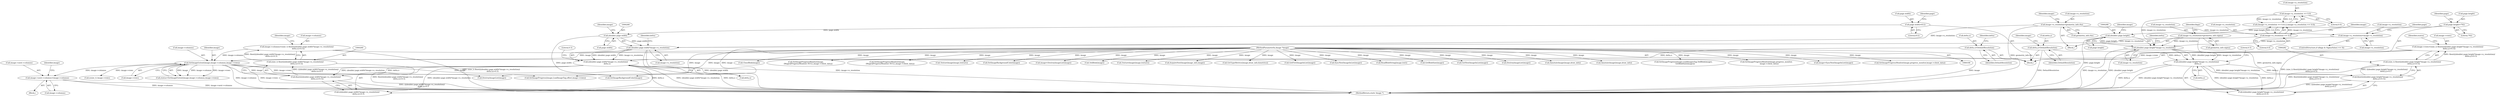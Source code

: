 digraph "0_ImageMagick_f6e9d0d9955e85bdd7540b251cd50d598dacc5e6_66@pointer" {
"1000665" [label="(Call,image->next->columns=image->columns)"];
"1000301" [label="(Call,SetImageExtent(image,image->columns,image->rows))"];
"1000108" [label="(MethodParameterIn,Image *image)"];
"1000255" [label="(Call,image->columns=(size_t) floor((((double) page.width*image->x_resolution)/\n     delta.x)+0.5))"];
"1000259" [label="(Call,(size_t) floor((((double) page.width*image->x_resolution)/\n     delta.x)+0.5))"];
"1000261" [label="(Call,floor((((double) page.width*image->x_resolution)/\n     delta.x)+0.5))"];
"1000263" [label="(Call,((double) page.width*image->x_resolution)/\n     delta.x)"];
"1000264" [label="(Call,(double) page.width*image->x_resolution)"];
"1000265" [label="(Call,(double) page.width)"];
"1000219" [label="(Call,page.width=612)"];
"1000192" [label="(Call,image->x_resolution=geometry_info.rho)"];
"1000173" [label="(Call,image->x_resolution == 0.0)"];
"1000161" [label="(Call,delta.x=DefaultResolution)"];
"1000277" [label="(Call,image->rows=(size_t) floor((((double) page.height*image->y_resolution)/\n     delta.y)+0.5))"];
"1000281" [label="(Call,(size_t) floor((((double) page.height*image->y_resolution)/\n     delta.y)+0.5))"];
"1000283" [label="(Call,floor((((double) page.height*image->y_resolution)/\n     delta.y)+0.5))"];
"1000285" [label="(Call,((double) page.height*image->y_resolution)/\n     delta.y)"];
"1000286" [label="(Call,(double) page.height*image->y_resolution)"];
"1000287" [label="(Call,(double) page.height)"];
"1000224" [label="(Call,page.height=792)"];
"1000199" [label="(Call,image->y_resolution=geometry_info.sigma)"];
"1000178" [label="(Call,image->y_resolution == 0.0)"];
"1000212" [label="(Call,image->y_resolution=image->x_resolution)"];
"1000166" [label="(Call,delta.y=DefaultResolution)"];
"1000162" [label="(Call,delta.x)"];
"1000193" [label="(Call,image->x_resolution)"];
"1000295" [label="(Call,delta.y)"];
"1000287" [label="(Call,(double) page.height)"];
"1000277" [label="(Call,image->rows=(size_t) floor((((double) page.height*image->y_resolution)/\n     delta.y)+0.5))"];
"1000165" [label="(Identifier,DefaultResolution)"];
"1000302" [label="(Identifier,image)"];
"1000765" [label="(Call,CloseBlob(image))"];
"1000300" [label="(Identifier,status)"];
"1000212" [label="(Call,image->y_resolution=image->x_resolution)"];
"1000223" [label="(Literal,612)"];
"1000296" [label="(Identifier,delta)"];
"1000262" [label="(Call,(((double) page.width*image->x_resolution)/\n     delta.x)+0.5)"];
"1000255" [label="(Call,image->columns=(size_t) floor((((double) page.width*image->x_resolution)/\n     delta.x)+0.5))"];
"1000221" [label="(Identifier,page)"];
"1000200" [label="(Call,image->y_resolution)"];
"1000723" [label="(Call,SetImageProgressMonitor(image,\n        (MagickProgressMonitor) NULL,image->client_data))"];
"1000267" [label="(Call,page.width)"];
"1000301" [label="(Call,SetImageExtent(image,image->columns,image->rows))"];
"1000183" [label="(Block,)"];
"1000225" [label="(Call,page.height)"];
"1000321" [label="(Call,DestroyImageList(image))"];
"1000172" [label="(Call,(image->x_resolution == 0.0) || (image->y_resolution == 0.0))"];
"1000203" [label="(Call,geometry_info.sigma)"];
"1000281" [label="(Call,(size_t) floor((((double) page.height*image->y_resolution)/\n     delta.y)+0.5))"];
"1000168" [label="(Identifier,delta)"];
"1000274" [label="(Identifier,delta)"];
"1000600" [label="(Call,SetImageProgressMonitor(image,\n          (MagickProgressMonitor) NULL,image->client_data))"];
"1000174" [label="(Call,image->x_resolution)"];
"1000733" [label="(Call,TextureImage(image,texture))"];
"1000261" [label="(Call,floor((((double) page.width*image->x_resolution)/\n     delta.x)+0.5))"];
"1000697" [label="(Call,SetImageBackgroundColor(image))"];
"1000273" [label="(Call,delta.x)"];
"1000213" [label="(Call,image->y_resolution)"];
"1000306" [label="(Call,image->rows)"];
"1000666" [label="(Call,image->next->columns)"];
"1000224" [label="(Call,page.height=792)"];
"1000175" [label="(Identifier,image)"];
"1000657" [label="(Call,image=DestroyImageList(image))"];
"1000178" [label="(Call,image->y_resolution == 0.0)"];
"1000292" [label="(Call,image->y_resolution)"];
"1000270" [label="(Call,image->x_resolution)"];
"1000228" [label="(Literal,792)"];
"1000704" [label="(Call,TellBlob(image))"];
"1000284" [label="(Call,(((double) page.height*image->y_resolution)/\n     delta.y)+0.5)"];
"1000161" [label="(Call,delta.x=DefaultResolution)"];
"1000170" [label="(Identifier,DefaultResolution)"];
"1000610" [label="(Call,TextureImage(image,texture))"];
"1000665" [label="(Call,image->next->columns=image->columns)"];
"1000646" [label="(Call,AcquireNextImage(image_info,image))"];
"1000286" [label="(Call,(double) page.height*image->y_resolution)"];
"1000166" [label="(Call,delta.y=DefaultResolution)"];
"1000173" [label="(Call,image->x_resolution == 0.0)"];
"1000299" [label="(Call,status=SetImageExtent(image,image->columns,image->rows))"];
"1000428" [label="(Call,GetTypeMetrics(image,draw_info,&metrics))"];
"1000259" [label="(Call,(size_t) floor((((double) page.width*image->x_resolution)/\n     delta.x)+0.5))"];
"1000677" [label="(Identifier,image)"];
"1000768" [label="(Call,GetFirstImageInList(image))"];
"1000558" [label="(Call,SetImageProgress(image,LoadImageTag,offset,image->rows))"];
"1000196" [label="(Call,geometry_info.rho)"];
"1000265" [label="(Call,(double) page.width)"];
"1000283" [label="(Call,floor((((double) page.height*image->y_resolution)/\n     delta.y)+0.5))"];
"1000289" [label="(Call,page.height)"];
"1000685" [label="(Call,SyncNextImageInList(image))"];
"1000303" [label="(Call,image->columns)"];
"1000572" [label="(Call,ReadBlobString(image,text))"];
"1000219" [label="(Call,page.width=612)"];
"1000706" [label="(Call,GetBlobSize(image))"];
"1000383" [label="(Call,SetImageBackgroundColor(image))"];
"1000192" [label="(Call,image->x_resolution=geometry_info.rho)"];
"1000177" [label="(Literal,0.0)"];
"1000231" [label="(Identifier,page)"];
"1000182" [label="(Literal,0.0)"];
"1000579" [label="(Call,(ssize_t) image->rows)"];
"1000278" [label="(Call,image->rows)"];
"1000179" [label="(Call,image->y_resolution)"];
"1000279" [label="(Identifier,image)"];
"1000298" [label="(Literal,0.5)"];
"1000256" [label="(Call,image->columns)"];
"1000271" [label="(Identifier,image)"];
"1000111" [label="(Block,)"];
"1000226" [label="(Identifier,page)"];
"1000209" [label="(Identifier,flags)"];
"1000206" [label="(ControlStructure,if ((flags & SigmaValue) == 0))"];
"1000285" [label="(Call,((double) page.height*image->y_resolution)/\n     delta.y)"];
"1000770" [label="(MethodReturn,static Image *)"];
"1000651" [label="(Call,GetNextImageInList(image))"];
"1000201" [label="(Identifier,image)"];
"1000167" [label="(Call,delta.y)"];
"1000519" [label="(Block,)"];
"1000659" [label="(Call,DestroyImageList(image))"];
"1000180" [label="(Identifier,image)"];
"1000276" [label="(Literal,0.5)"];
"1000216" [label="(Call,image->x_resolution)"];
"1000264" [label="(Call,(double) page.width*image->x_resolution)"];
"1000671" [label="(Call,image->columns)"];
"1000746" [label="(Call,AnnotateImage(image,draw_info))"];
"1000293" [label="(Identifier,image)"];
"1000623" [label="(Call,AnnotateImage(image,draw_info))"];
"1000263" [label="(Call,((double) page.width*image->x_resolution)/\n     delta.x)"];
"1000220" [label="(Call,page.width)"];
"1000199" [label="(Call,image->y_resolution=geometry_info.sigma)"];
"1000701" [label="(Call,SetImageProgress(image,LoadImagesTag,TellBlob(image),\n      GetBlobSize(image)))"];
"1000615" [label="(Call,SetImageProgressMonitor(image,progress_monitor,\n          image->client_data))"];
"1000683" [label="(Call,image=SyncNextImageInList(image))"];
"1000108" [label="(MethodParameterIn,Image *image)"];
"1000738" [label="(Call,SetImageProgressMonitor(image,progress_monitor,image->client_data))"];
"1000665" -> "1000519"  [label="AST: "];
"1000665" -> "1000671"  [label="CFG: "];
"1000666" -> "1000665"  [label="AST: "];
"1000671" -> "1000665"  [label="AST: "];
"1000677" -> "1000665"  [label="CFG: "];
"1000665" -> "1000770"  [label="DDG: image->columns"];
"1000665" -> "1000770"  [label="DDG: image->next->columns"];
"1000301" -> "1000665"  [label="DDG: image->columns"];
"1000301" -> "1000299"  [label="AST: "];
"1000301" -> "1000306"  [label="CFG: "];
"1000302" -> "1000301"  [label="AST: "];
"1000303" -> "1000301"  [label="AST: "];
"1000306" -> "1000301"  [label="AST: "];
"1000299" -> "1000301"  [label="CFG: "];
"1000301" -> "1000770"  [label="DDG: image->columns"];
"1000301" -> "1000770"  [label="DDG: image->rows"];
"1000301" -> "1000299"  [label="DDG: image"];
"1000301" -> "1000299"  [label="DDG: image->columns"];
"1000301" -> "1000299"  [label="DDG: image->rows"];
"1000108" -> "1000301"  [label="DDG: image"];
"1000255" -> "1000301"  [label="DDG: image->columns"];
"1000277" -> "1000301"  [label="DDG: image->rows"];
"1000301" -> "1000321"  [label="DDG: image"];
"1000301" -> "1000383"  [label="DDG: image"];
"1000301" -> "1000558"  [label="DDG: image->rows"];
"1000301" -> "1000579"  [label="DDG: image->rows"];
"1000108" -> "1000106"  [label="AST: "];
"1000108" -> "1000770"  [label="DDG: image"];
"1000108" -> "1000321"  [label="DDG: image"];
"1000108" -> "1000383"  [label="DDG: image"];
"1000108" -> "1000428"  [label="DDG: image"];
"1000108" -> "1000558"  [label="DDG: image"];
"1000108" -> "1000572"  [label="DDG: image"];
"1000108" -> "1000600"  [label="DDG: image"];
"1000108" -> "1000610"  [label="DDG: image"];
"1000108" -> "1000615"  [label="DDG: image"];
"1000108" -> "1000623"  [label="DDG: image"];
"1000108" -> "1000646"  [label="DDG: image"];
"1000108" -> "1000651"  [label="DDG: image"];
"1000108" -> "1000657"  [label="DDG: image"];
"1000108" -> "1000659"  [label="DDG: image"];
"1000108" -> "1000683"  [label="DDG: image"];
"1000108" -> "1000685"  [label="DDG: image"];
"1000108" -> "1000697"  [label="DDG: image"];
"1000108" -> "1000701"  [label="DDG: image"];
"1000108" -> "1000704"  [label="DDG: image"];
"1000108" -> "1000706"  [label="DDG: image"];
"1000108" -> "1000723"  [label="DDG: image"];
"1000108" -> "1000733"  [label="DDG: image"];
"1000108" -> "1000738"  [label="DDG: image"];
"1000108" -> "1000746"  [label="DDG: image"];
"1000108" -> "1000765"  [label="DDG: image"];
"1000108" -> "1000768"  [label="DDG: image"];
"1000255" -> "1000111"  [label="AST: "];
"1000255" -> "1000259"  [label="CFG: "];
"1000256" -> "1000255"  [label="AST: "];
"1000259" -> "1000255"  [label="AST: "];
"1000279" -> "1000255"  [label="CFG: "];
"1000255" -> "1000770"  [label="DDG: (size_t) floor((((double) page.width*image->x_resolution)/\n     delta.x)+0.5)"];
"1000259" -> "1000255"  [label="DDG: floor((((double) page.width*image->x_resolution)/\n     delta.x)+0.5)"];
"1000259" -> "1000261"  [label="CFG: "];
"1000260" -> "1000259"  [label="AST: "];
"1000261" -> "1000259"  [label="AST: "];
"1000259" -> "1000770"  [label="DDG: floor((((double) page.width*image->x_resolution)/\n     delta.x)+0.5)"];
"1000261" -> "1000259"  [label="DDG: (((double) page.width*image->x_resolution)/\n     delta.x)+0.5"];
"1000261" -> "1000262"  [label="CFG: "];
"1000262" -> "1000261"  [label="AST: "];
"1000261" -> "1000770"  [label="DDG: (((double) page.width*image->x_resolution)/\n     delta.x)+0.5"];
"1000263" -> "1000261"  [label="DDG: (double) page.width*image->x_resolution"];
"1000263" -> "1000261"  [label="DDG: delta.x"];
"1000263" -> "1000262"  [label="AST: "];
"1000263" -> "1000273"  [label="CFG: "];
"1000264" -> "1000263"  [label="AST: "];
"1000273" -> "1000263"  [label="AST: "];
"1000276" -> "1000263"  [label="CFG: "];
"1000263" -> "1000770"  [label="DDG: (double) page.width*image->x_resolution"];
"1000263" -> "1000770"  [label="DDG: delta.x"];
"1000263" -> "1000262"  [label="DDG: (double) page.width*image->x_resolution"];
"1000263" -> "1000262"  [label="DDG: delta.x"];
"1000264" -> "1000263"  [label="DDG: (double) page.width"];
"1000264" -> "1000263"  [label="DDG: image->x_resolution"];
"1000161" -> "1000263"  [label="DDG: delta.x"];
"1000264" -> "1000270"  [label="CFG: "];
"1000265" -> "1000264"  [label="AST: "];
"1000270" -> "1000264"  [label="AST: "];
"1000274" -> "1000264"  [label="CFG: "];
"1000264" -> "1000770"  [label="DDG: (double) page.width"];
"1000264" -> "1000770"  [label="DDG: image->x_resolution"];
"1000265" -> "1000264"  [label="DDG: page.width"];
"1000192" -> "1000264"  [label="DDG: image->x_resolution"];
"1000173" -> "1000264"  [label="DDG: image->x_resolution"];
"1000265" -> "1000267"  [label="CFG: "];
"1000266" -> "1000265"  [label="AST: "];
"1000267" -> "1000265"  [label="AST: "];
"1000271" -> "1000265"  [label="CFG: "];
"1000265" -> "1000770"  [label="DDG: page.width"];
"1000219" -> "1000265"  [label="DDG: page.width"];
"1000219" -> "1000111"  [label="AST: "];
"1000219" -> "1000223"  [label="CFG: "];
"1000220" -> "1000219"  [label="AST: "];
"1000223" -> "1000219"  [label="AST: "];
"1000226" -> "1000219"  [label="CFG: "];
"1000192" -> "1000183"  [label="AST: "];
"1000192" -> "1000196"  [label="CFG: "];
"1000193" -> "1000192"  [label="AST: "];
"1000196" -> "1000192"  [label="AST: "];
"1000201" -> "1000192"  [label="CFG: "];
"1000192" -> "1000770"  [label="DDG: geometry_info.rho"];
"1000192" -> "1000212"  [label="DDG: image->x_resolution"];
"1000173" -> "1000172"  [label="AST: "];
"1000173" -> "1000177"  [label="CFG: "];
"1000174" -> "1000173"  [label="AST: "];
"1000177" -> "1000173"  [label="AST: "];
"1000180" -> "1000173"  [label="CFG: "];
"1000172" -> "1000173"  [label="CFG: "];
"1000173" -> "1000172"  [label="DDG: image->x_resolution"];
"1000173" -> "1000172"  [label="DDG: 0.0"];
"1000161" -> "1000111"  [label="AST: "];
"1000161" -> "1000165"  [label="CFG: "];
"1000162" -> "1000161"  [label="AST: "];
"1000165" -> "1000161"  [label="AST: "];
"1000168" -> "1000161"  [label="CFG: "];
"1000277" -> "1000111"  [label="AST: "];
"1000277" -> "1000281"  [label="CFG: "];
"1000278" -> "1000277"  [label="AST: "];
"1000281" -> "1000277"  [label="AST: "];
"1000300" -> "1000277"  [label="CFG: "];
"1000277" -> "1000770"  [label="DDG: (size_t) floor((((double) page.height*image->y_resolution)/\n     delta.y)+0.5)"];
"1000281" -> "1000277"  [label="DDG: floor((((double) page.height*image->y_resolution)/\n     delta.y)+0.5)"];
"1000281" -> "1000283"  [label="CFG: "];
"1000282" -> "1000281"  [label="AST: "];
"1000283" -> "1000281"  [label="AST: "];
"1000281" -> "1000770"  [label="DDG: floor((((double) page.height*image->y_resolution)/\n     delta.y)+0.5)"];
"1000283" -> "1000281"  [label="DDG: (((double) page.height*image->y_resolution)/\n     delta.y)+0.5"];
"1000283" -> "1000284"  [label="CFG: "];
"1000284" -> "1000283"  [label="AST: "];
"1000283" -> "1000770"  [label="DDG: (((double) page.height*image->y_resolution)/\n     delta.y)+0.5"];
"1000285" -> "1000283"  [label="DDG: (double) page.height*image->y_resolution"];
"1000285" -> "1000283"  [label="DDG: delta.y"];
"1000285" -> "1000284"  [label="AST: "];
"1000285" -> "1000295"  [label="CFG: "];
"1000286" -> "1000285"  [label="AST: "];
"1000295" -> "1000285"  [label="AST: "];
"1000298" -> "1000285"  [label="CFG: "];
"1000285" -> "1000770"  [label="DDG: (double) page.height*image->y_resolution"];
"1000285" -> "1000770"  [label="DDG: delta.y"];
"1000285" -> "1000284"  [label="DDG: (double) page.height*image->y_resolution"];
"1000285" -> "1000284"  [label="DDG: delta.y"];
"1000286" -> "1000285"  [label="DDG: (double) page.height"];
"1000286" -> "1000285"  [label="DDG: image->y_resolution"];
"1000166" -> "1000285"  [label="DDG: delta.y"];
"1000286" -> "1000292"  [label="CFG: "];
"1000287" -> "1000286"  [label="AST: "];
"1000292" -> "1000286"  [label="AST: "];
"1000296" -> "1000286"  [label="CFG: "];
"1000286" -> "1000770"  [label="DDG: image->y_resolution"];
"1000286" -> "1000770"  [label="DDG: (double) page.height"];
"1000287" -> "1000286"  [label="DDG: page.height"];
"1000199" -> "1000286"  [label="DDG: image->y_resolution"];
"1000178" -> "1000286"  [label="DDG: image->y_resolution"];
"1000212" -> "1000286"  [label="DDG: image->y_resolution"];
"1000287" -> "1000289"  [label="CFG: "];
"1000288" -> "1000287"  [label="AST: "];
"1000289" -> "1000287"  [label="AST: "];
"1000293" -> "1000287"  [label="CFG: "];
"1000287" -> "1000770"  [label="DDG: page.height"];
"1000224" -> "1000287"  [label="DDG: page.height"];
"1000224" -> "1000111"  [label="AST: "];
"1000224" -> "1000228"  [label="CFG: "];
"1000225" -> "1000224"  [label="AST: "];
"1000228" -> "1000224"  [label="AST: "];
"1000231" -> "1000224"  [label="CFG: "];
"1000199" -> "1000183"  [label="AST: "];
"1000199" -> "1000203"  [label="CFG: "];
"1000200" -> "1000199"  [label="AST: "];
"1000203" -> "1000199"  [label="AST: "];
"1000209" -> "1000199"  [label="CFG: "];
"1000199" -> "1000770"  [label="DDG: geometry_info.sigma"];
"1000178" -> "1000172"  [label="AST: "];
"1000178" -> "1000182"  [label="CFG: "];
"1000179" -> "1000178"  [label="AST: "];
"1000182" -> "1000178"  [label="AST: "];
"1000172" -> "1000178"  [label="CFG: "];
"1000178" -> "1000172"  [label="DDG: image->y_resolution"];
"1000178" -> "1000172"  [label="DDG: 0.0"];
"1000212" -> "1000206"  [label="AST: "];
"1000212" -> "1000216"  [label="CFG: "];
"1000213" -> "1000212"  [label="AST: "];
"1000216" -> "1000212"  [label="AST: "];
"1000221" -> "1000212"  [label="CFG: "];
"1000166" -> "1000111"  [label="AST: "];
"1000166" -> "1000170"  [label="CFG: "];
"1000167" -> "1000166"  [label="AST: "];
"1000170" -> "1000166"  [label="AST: "];
"1000175" -> "1000166"  [label="CFG: "];
"1000166" -> "1000770"  [label="DDG: DefaultResolution"];
}
